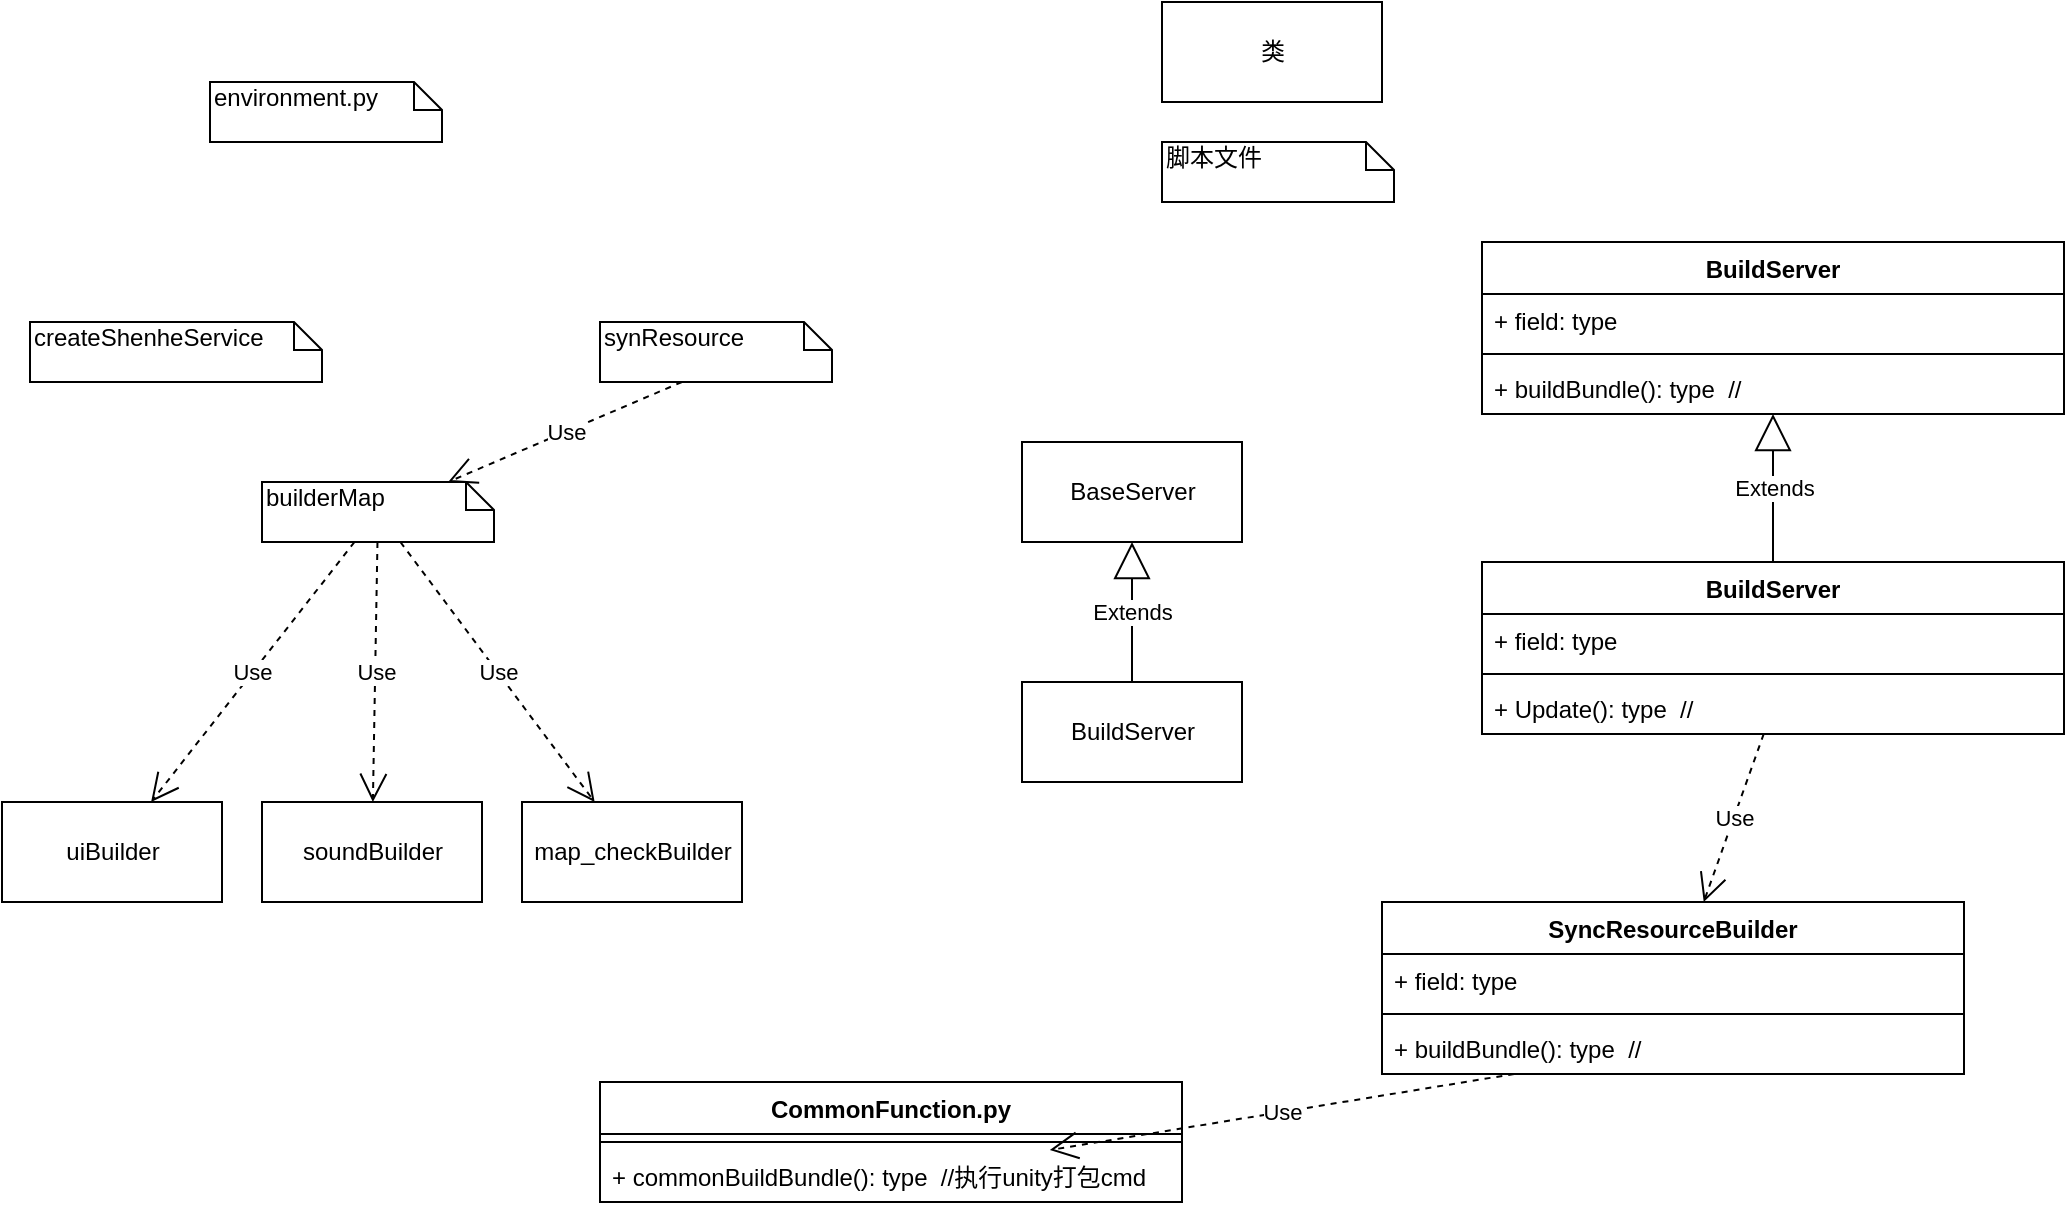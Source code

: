 <mxfile version="13.2.3" type="github">
  <diagram id="jDdfWEsaQ2C_qDI7EYkK" name="Page-1">
    <mxGraphModel dx="1422" dy="745" grid="1" gridSize="10" guides="1" tooltips="1" connect="1" arrows="1" fold="1" page="1" pageScale="1" pageWidth="827" pageHeight="1169" math="0" shadow="0">
      <root>
        <mxCell id="0" />
        <mxCell id="1" parent="0" />
        <mxCell id="o1l8TG1U0-jFIY-JkwKF-1" value="BaseServer" style="html=1;" parent="1" vertex="1">
          <mxGeometry x="540" y="320" width="110" height="50" as="geometry" />
        </mxCell>
        <mxCell id="o1l8TG1U0-jFIY-JkwKF-3" value="BuildServer" style="html=1;" parent="1" vertex="1">
          <mxGeometry x="540" y="440" width="110" height="50" as="geometry" />
        </mxCell>
        <mxCell id="o1l8TG1U0-jFIY-JkwKF-4" value="Extends" style="endArrow=block;endSize=16;endFill=0;html=1;" parent="1" source="o1l8TG1U0-jFIY-JkwKF-3" target="o1l8TG1U0-jFIY-JkwKF-1" edge="1">
          <mxGeometry width="160" relative="1" as="geometry">
            <mxPoint x="520" y="340" as="sourcePoint" />
            <mxPoint x="680" y="340" as="targetPoint" />
          </mxGeometry>
        </mxCell>
        <mxCell id="o1l8TG1U0-jFIY-JkwKF-6" value="Use" style="endArrow=open;endSize=12;dashed=1;html=1;" parent="1" source="f9cJxExVq0-IWI8EXjqL-3" target="o1l8TG1U0-jFIY-JkwKF-8" edge="1">
          <mxGeometry width="160" relative="1" as="geometry">
            <mxPoint x="196.944" y="370" as="sourcePoint" />
            <mxPoint x="160" y="480" as="targetPoint" />
          </mxGeometry>
        </mxCell>
        <mxCell id="o1l8TG1U0-jFIY-JkwKF-8" value="uiBuilder" style="html=1;" parent="1" vertex="1">
          <mxGeometry x="30" y="500" width="110" height="50" as="geometry" />
        </mxCell>
        <mxCell id="o1l8TG1U0-jFIY-JkwKF-9" value="soundBuilder" style="html=1;" parent="1" vertex="1">
          <mxGeometry x="160" y="500" width="110" height="50" as="geometry" />
        </mxCell>
        <mxCell id="o1l8TG1U0-jFIY-JkwKF-10" value="map_checkBuilder" style="html=1;" parent="1" vertex="1">
          <mxGeometry x="290" y="500" width="110" height="50" as="geometry" />
        </mxCell>
        <mxCell id="o1l8TG1U0-jFIY-JkwKF-11" value="Use" style="endArrow=open;endSize=12;dashed=1;html=1;" parent="1" source="f9cJxExVq0-IWI8EXjqL-3" target="o1l8TG1U0-jFIY-JkwKF-10" edge="1">
          <mxGeometry width="160" relative="1" as="geometry">
            <mxPoint x="233.056" y="370" as="sourcePoint" />
            <mxPoint x="110.278" y="510" as="targetPoint" />
          </mxGeometry>
        </mxCell>
        <mxCell id="o1l8TG1U0-jFIY-JkwKF-12" value="Use" style="endArrow=open;endSize=12;dashed=1;html=1;" parent="1" source="f9cJxExVq0-IWI8EXjqL-3" target="o1l8TG1U0-jFIY-JkwKF-9" edge="1">
          <mxGeometry width="160" relative="1" as="geometry">
            <mxPoint x="215" y="370" as="sourcePoint" />
            <mxPoint x="120.278" y="520" as="targetPoint" />
          </mxGeometry>
        </mxCell>
        <mxCell id="o1l8TG1U0-jFIY-JkwKF-14" value="脚本文件" style="shape=note;whiteSpace=wrap;html=1;size=14;verticalAlign=top;align=left;spacingTop=-6;" parent="1" vertex="1">
          <mxGeometry x="610" y="170" width="116" height="30" as="geometry" />
        </mxCell>
        <mxCell id="f9cJxExVq0-IWI8EXjqL-1" value="类" style="html=1;" vertex="1" parent="1">
          <mxGeometry x="610" y="100" width="110" height="50" as="geometry" />
        </mxCell>
        <mxCell id="f9cJxExVq0-IWI8EXjqL-2" value="environment.py" style="shape=note;whiteSpace=wrap;html=1;size=14;verticalAlign=top;align=left;spacingTop=-6;" vertex="1" parent="1">
          <mxGeometry x="134" y="140" width="116" height="30" as="geometry" />
        </mxCell>
        <mxCell id="f9cJxExVq0-IWI8EXjqL-3" value="builderMap" style="shape=note;whiteSpace=wrap;html=1;size=14;verticalAlign=top;align=left;spacingTop=-6;" vertex="1" parent="1">
          <mxGeometry x="160" y="340" width="116" height="30" as="geometry" />
        </mxCell>
        <mxCell id="f9cJxExVq0-IWI8EXjqL-4" value="createShenheService" style="shape=note;whiteSpace=wrap;html=1;size=14;verticalAlign=top;align=left;spacingTop=-6;" vertex="1" parent="1">
          <mxGeometry x="44" y="260" width="146" height="30" as="geometry" />
        </mxCell>
        <mxCell id="f9cJxExVq0-IWI8EXjqL-5" value="synResource" style="shape=note;whiteSpace=wrap;html=1;size=14;verticalAlign=top;align=left;spacingTop=-6;" vertex="1" parent="1">
          <mxGeometry x="329" y="260" width="116" height="30" as="geometry" />
        </mxCell>
        <mxCell id="f9cJxExVq0-IWI8EXjqL-6" value="Use" style="endArrow=open;endSize=12;dashed=1;html=1;exitX=0.353;exitY=1;exitDx=0;exitDy=0;exitPerimeter=0;" edge="1" parent="1" source="f9cJxExVq0-IWI8EXjqL-5" target="f9cJxExVq0-IWI8EXjqL-3">
          <mxGeometry width="160" relative="1" as="geometry">
            <mxPoint x="239.206" y="380" as="sourcePoint" />
            <mxPoint x="336.324" y="510" as="targetPoint" />
          </mxGeometry>
        </mxCell>
        <mxCell id="f9cJxExVq0-IWI8EXjqL-7" value="CommonFunction.py" style="swimlane;fontStyle=1;align=center;verticalAlign=top;childLayout=stackLayout;horizontal=1;startSize=26;horizontalStack=0;resizeParent=1;resizeParentMax=0;resizeLast=0;collapsible=1;marginBottom=0;" vertex="1" parent="1">
          <mxGeometry x="329" y="640" width="291" height="60" as="geometry" />
        </mxCell>
        <mxCell id="f9cJxExVq0-IWI8EXjqL-9" value="" style="line;strokeWidth=1;fillColor=none;align=left;verticalAlign=middle;spacingTop=-1;spacingLeft=3;spacingRight=3;rotatable=0;labelPosition=right;points=[];portConstraint=eastwest;" vertex="1" parent="f9cJxExVq0-IWI8EXjqL-7">
          <mxGeometry y="26" width="291" height="8" as="geometry" />
        </mxCell>
        <mxCell id="f9cJxExVq0-IWI8EXjqL-10" value="+ commonBuildBundle(): type  //执行unity打包cmd" style="text;strokeColor=none;fillColor=none;align=left;verticalAlign=top;spacingLeft=4;spacingRight=4;overflow=hidden;rotatable=0;points=[[0,0.5],[1,0.5]];portConstraint=eastwest;" vertex="1" parent="f9cJxExVq0-IWI8EXjqL-7">
          <mxGeometry y="34" width="291" height="26" as="geometry" />
        </mxCell>
        <mxCell id="f9cJxExVq0-IWI8EXjqL-12" value="Use" style="endArrow=open;endSize=12;dashed=1;html=1;" edge="1" parent="1" source="f9cJxExVq0-IWI8EXjqL-16" target="f9cJxExVq0-IWI8EXjqL-10">
          <mxGeometry width="160" relative="1" as="geometry">
            <mxPoint x="682.076" y="600" as="sourcePoint" />
            <mxPoint x="225.441" y="510" as="targetPoint" />
          </mxGeometry>
        </mxCell>
        <mxCell id="f9cJxExVq0-IWI8EXjqL-13" value="SyncResourceBuilder" style="swimlane;fontStyle=1;align=center;verticalAlign=top;childLayout=stackLayout;horizontal=1;startSize=26;horizontalStack=0;resizeParent=1;resizeParentMax=0;resizeLast=0;collapsible=1;marginBottom=0;" vertex="1" parent="1">
          <mxGeometry x="720" y="550" width="291" height="86" as="geometry" />
        </mxCell>
        <mxCell id="f9cJxExVq0-IWI8EXjqL-14" value="+ field: type" style="text;strokeColor=none;fillColor=none;align=left;verticalAlign=top;spacingLeft=4;spacingRight=4;overflow=hidden;rotatable=0;points=[[0,0.5],[1,0.5]];portConstraint=eastwest;" vertex="1" parent="f9cJxExVq0-IWI8EXjqL-13">
          <mxGeometry y="26" width="291" height="26" as="geometry" />
        </mxCell>
        <mxCell id="f9cJxExVq0-IWI8EXjqL-15" value="" style="line;strokeWidth=1;fillColor=none;align=left;verticalAlign=middle;spacingTop=-1;spacingLeft=3;spacingRight=3;rotatable=0;labelPosition=right;points=[];portConstraint=eastwest;" vertex="1" parent="f9cJxExVq0-IWI8EXjqL-13">
          <mxGeometry y="52" width="291" height="8" as="geometry" />
        </mxCell>
        <mxCell id="f9cJxExVq0-IWI8EXjqL-16" value="+ buildBundle(): type  //" style="text;strokeColor=none;fillColor=none;align=left;verticalAlign=top;spacingLeft=4;spacingRight=4;overflow=hidden;rotatable=0;points=[[0,0.5],[1,0.5]];portConstraint=eastwest;" vertex="1" parent="f9cJxExVq0-IWI8EXjqL-13">
          <mxGeometry y="60" width="291" height="26" as="geometry" />
        </mxCell>
        <mxCell id="f9cJxExVq0-IWI8EXjqL-17" value="BuildServer" style="swimlane;fontStyle=1;align=center;verticalAlign=top;childLayout=stackLayout;horizontal=1;startSize=26;horizontalStack=0;resizeParent=1;resizeParentMax=0;resizeLast=0;collapsible=1;marginBottom=0;" vertex="1" parent="1">
          <mxGeometry x="770" y="380" width="291" height="86" as="geometry" />
        </mxCell>
        <mxCell id="f9cJxExVq0-IWI8EXjqL-18" value="+ field: type" style="text;strokeColor=none;fillColor=none;align=left;verticalAlign=top;spacingLeft=4;spacingRight=4;overflow=hidden;rotatable=0;points=[[0,0.5],[1,0.5]];portConstraint=eastwest;" vertex="1" parent="f9cJxExVq0-IWI8EXjqL-17">
          <mxGeometry y="26" width="291" height="26" as="geometry" />
        </mxCell>
        <mxCell id="f9cJxExVq0-IWI8EXjqL-19" value="" style="line;strokeWidth=1;fillColor=none;align=left;verticalAlign=middle;spacingTop=-1;spacingLeft=3;spacingRight=3;rotatable=0;labelPosition=right;points=[];portConstraint=eastwest;" vertex="1" parent="f9cJxExVq0-IWI8EXjqL-17">
          <mxGeometry y="52" width="291" height="8" as="geometry" />
        </mxCell>
        <mxCell id="f9cJxExVq0-IWI8EXjqL-20" value="+ Update(): type  //" style="text;strokeColor=none;fillColor=none;align=left;verticalAlign=top;spacingLeft=4;spacingRight=4;overflow=hidden;rotatable=0;points=[[0,0.5],[1,0.5]];portConstraint=eastwest;" vertex="1" parent="f9cJxExVq0-IWI8EXjqL-17">
          <mxGeometry y="60" width="291" height="26" as="geometry" />
        </mxCell>
        <mxCell id="f9cJxExVq0-IWI8EXjqL-21" value="Extends" style="endArrow=block;endSize=16;endFill=0;html=1;" edge="1" parent="1" source="f9cJxExVq0-IWI8EXjqL-17" target="f9cJxExVq0-IWI8EXjqL-22">
          <mxGeometry width="160" relative="1" as="geometry">
            <mxPoint x="900" y="360" as="sourcePoint" />
            <mxPoint x="900" y="290" as="targetPoint" />
          </mxGeometry>
        </mxCell>
        <mxCell id="f9cJxExVq0-IWI8EXjqL-22" value="BuildServer" style="swimlane;fontStyle=1;align=center;verticalAlign=top;childLayout=stackLayout;horizontal=1;startSize=26;horizontalStack=0;resizeParent=1;resizeParentMax=0;resizeLast=0;collapsible=1;marginBottom=0;" vertex="1" parent="1">
          <mxGeometry x="770" y="220" width="291" height="86" as="geometry" />
        </mxCell>
        <mxCell id="f9cJxExVq0-IWI8EXjqL-23" value="+ field: type" style="text;strokeColor=none;fillColor=none;align=left;verticalAlign=top;spacingLeft=4;spacingRight=4;overflow=hidden;rotatable=0;points=[[0,0.5],[1,0.5]];portConstraint=eastwest;" vertex="1" parent="f9cJxExVq0-IWI8EXjqL-22">
          <mxGeometry y="26" width="291" height="26" as="geometry" />
        </mxCell>
        <mxCell id="f9cJxExVq0-IWI8EXjqL-24" value="" style="line;strokeWidth=1;fillColor=none;align=left;verticalAlign=middle;spacingTop=-1;spacingLeft=3;spacingRight=3;rotatable=0;labelPosition=right;points=[];portConstraint=eastwest;" vertex="1" parent="f9cJxExVq0-IWI8EXjqL-22">
          <mxGeometry y="52" width="291" height="8" as="geometry" />
        </mxCell>
        <mxCell id="f9cJxExVq0-IWI8EXjqL-25" value="+ buildBundle(): type  //" style="text;strokeColor=none;fillColor=none;align=left;verticalAlign=top;spacingLeft=4;spacingRight=4;overflow=hidden;rotatable=0;points=[[0,0.5],[1,0.5]];portConstraint=eastwest;" vertex="1" parent="f9cJxExVq0-IWI8EXjqL-22">
          <mxGeometry y="60" width="291" height="26" as="geometry" />
        </mxCell>
        <mxCell id="f9cJxExVq0-IWI8EXjqL-31" value="Use" style="endArrow=open;endSize=12;dashed=1;html=1;" edge="1" parent="1" source="f9cJxExVq0-IWI8EXjqL-20" target="f9cJxExVq0-IWI8EXjqL-13">
          <mxGeometry width="160" relative="1" as="geometry">
            <mxPoint x="796.078" y="646" as="sourcePoint" />
            <mxPoint x="750" y="760" as="targetPoint" />
          </mxGeometry>
        </mxCell>
      </root>
    </mxGraphModel>
  </diagram>
</mxfile>
